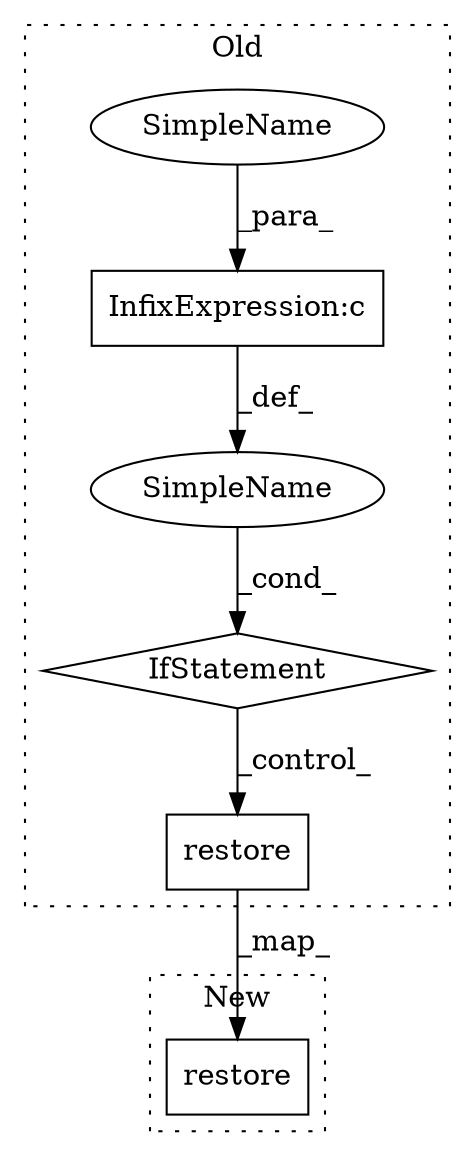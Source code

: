 digraph G {
subgraph cluster0 {
1 [label="restore" a="32" s="20050,20100" l="8,1" shape="box"];
3 [label="InfixExpression:c" a="27" s="19919" l="4" shape="box"];
4 [label="SimpleName" a="42" s="" l="" shape="ellipse"];
5 [label="IfStatement" a="25" s="19857,20014" l="4,2" shape="diamond"];
6 [label="SimpleName" a="42" s="" l="" shape="ellipse"];
label = "Old";
style="dotted";
}
subgraph cluster1 {
2 [label="restore" a="32" s="19833,19883" l="8,1" shape="box"];
label = "New";
style="dotted";
}
1 -> 2 [label="_map_"];
3 -> 6 [label="_def_"];
4 -> 3 [label="_para_"];
5 -> 1 [label="_control_"];
6 -> 5 [label="_cond_"];
}
